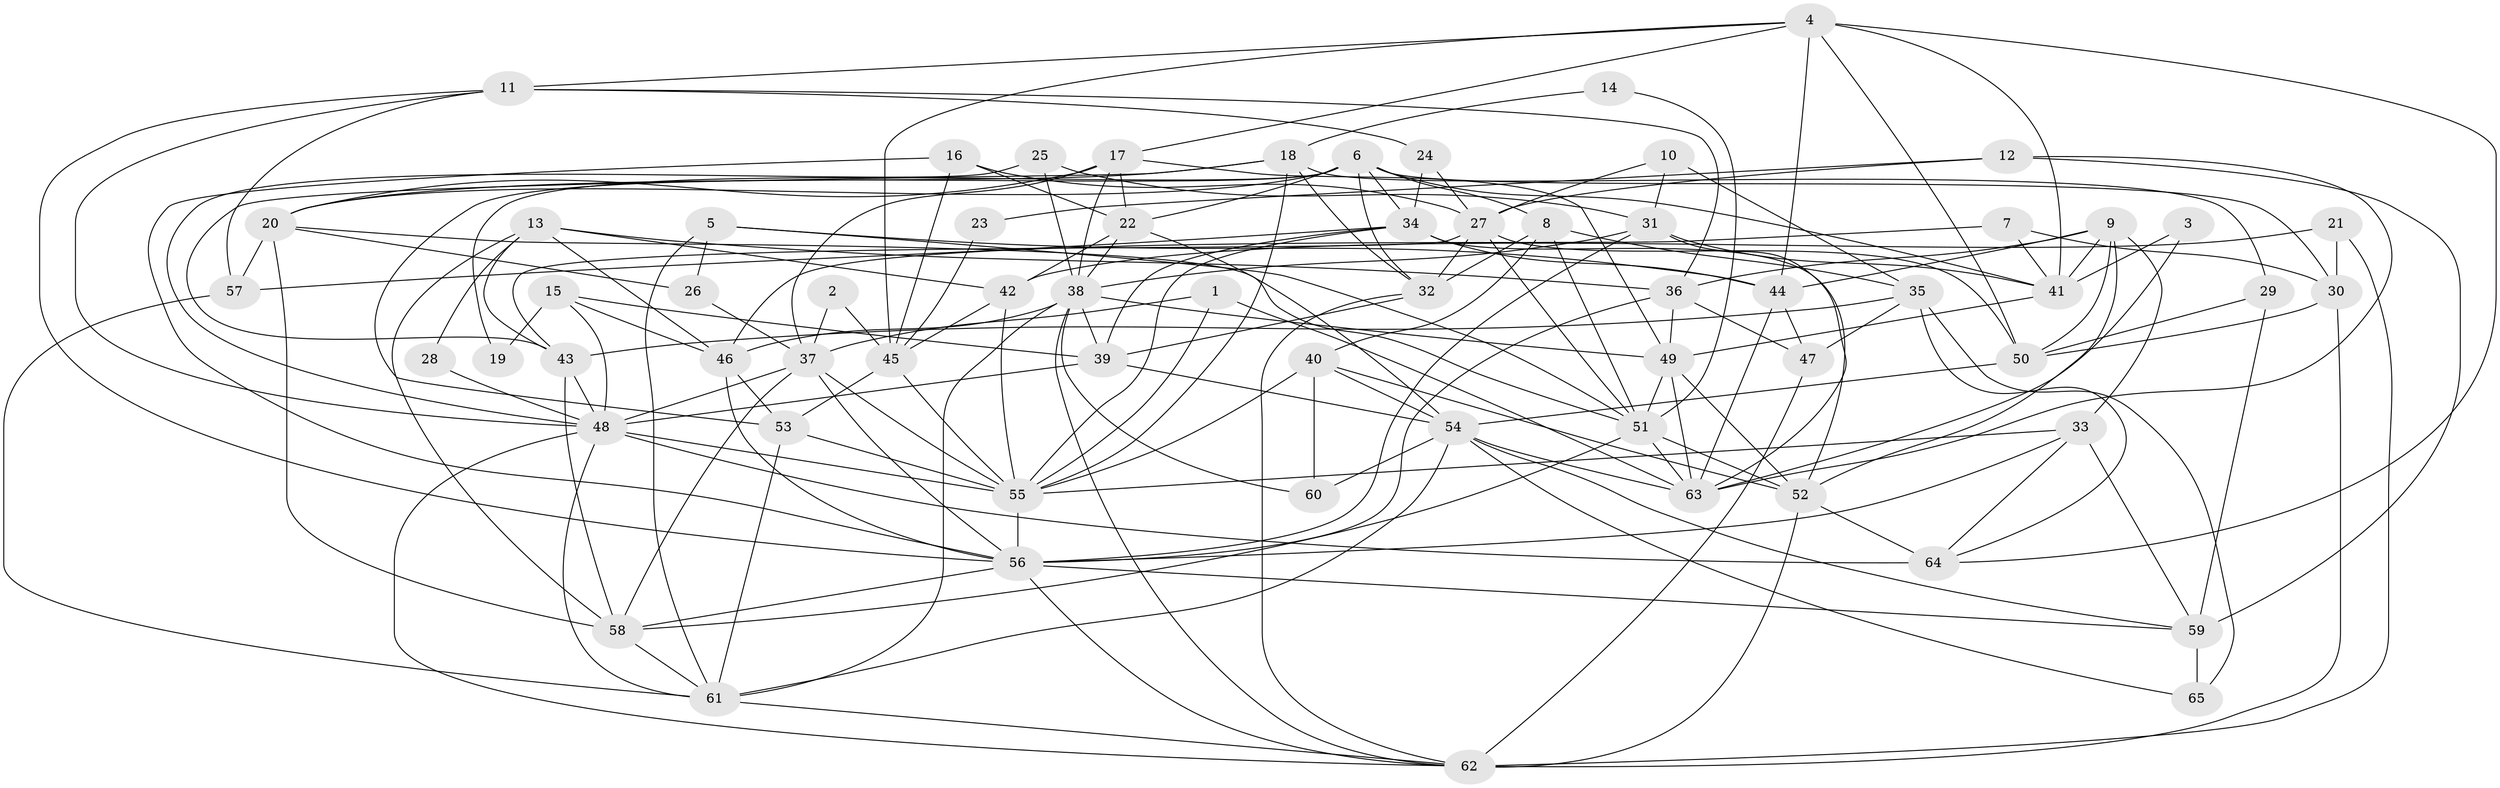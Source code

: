 // original degree distribution, {5: 0.16923076923076924, 3: 0.25384615384615383, 2: 0.16153846153846155, 4: 0.25384615384615383, 6: 0.1076923076923077, 8: 0.03076923076923077, 7: 0.023076923076923078}
// Generated by graph-tools (version 1.1) at 2025/26/03/09/25 03:26:13]
// undirected, 65 vertices, 182 edges
graph export_dot {
graph [start="1"]
  node [color=gray90,style=filled];
  1;
  2;
  3;
  4;
  5;
  6;
  7;
  8;
  9;
  10;
  11;
  12;
  13;
  14;
  15;
  16;
  17;
  18;
  19;
  20;
  21;
  22;
  23;
  24;
  25;
  26;
  27;
  28;
  29;
  30;
  31;
  32;
  33;
  34;
  35;
  36;
  37;
  38;
  39;
  40;
  41;
  42;
  43;
  44;
  45;
  46;
  47;
  48;
  49;
  50;
  51;
  52;
  53;
  54;
  55;
  56;
  57;
  58;
  59;
  60;
  61;
  62;
  63;
  64;
  65;
  1 -- 37 [weight=1.0];
  1 -- 55 [weight=1.0];
  1 -- 63 [weight=1.0];
  2 -- 37 [weight=1.0];
  2 -- 45 [weight=1.0];
  3 -- 41 [weight=1.0];
  3 -- 63 [weight=1.0];
  4 -- 11 [weight=1.0];
  4 -- 17 [weight=1.0];
  4 -- 41 [weight=1.0];
  4 -- 44 [weight=1.0];
  4 -- 45 [weight=1.0];
  4 -- 50 [weight=1.0];
  4 -- 64 [weight=1.0];
  5 -- 26 [weight=1.0];
  5 -- 44 [weight=1.0];
  5 -- 51 [weight=1.0];
  5 -- 61 [weight=1.0];
  6 -- 8 [weight=1.0];
  6 -- 19 [weight=1.0];
  6 -- 20 [weight=1.0];
  6 -- 22 [weight=1.0];
  6 -- 30 [weight=1.0];
  6 -- 32 [weight=1.0];
  6 -- 34 [weight=1.0];
  6 -- 41 [weight=1.0];
  6 -- 53 [weight=1.0];
  7 -- 30 [weight=1.0];
  7 -- 41 [weight=1.0];
  7 -- 46 [weight=1.0];
  8 -- 32 [weight=1.0];
  8 -- 35 [weight=1.0];
  8 -- 40 [weight=1.0];
  8 -- 51 [weight=1.0];
  9 -- 33 [weight=1.0];
  9 -- 36 [weight=1.0];
  9 -- 41 [weight=1.0];
  9 -- 44 [weight=1.0];
  9 -- 50 [weight=1.0];
  9 -- 52 [weight=1.0];
  10 -- 27 [weight=1.0];
  10 -- 31 [weight=1.0];
  10 -- 35 [weight=2.0];
  11 -- 24 [weight=1.0];
  11 -- 36 [weight=1.0];
  11 -- 48 [weight=1.0];
  11 -- 56 [weight=1.0];
  11 -- 57 [weight=1.0];
  12 -- 23 [weight=1.0];
  12 -- 27 [weight=1.0];
  12 -- 59 [weight=1.0];
  12 -- 63 [weight=1.0];
  13 -- 28 [weight=1.0];
  13 -- 36 [weight=1.0];
  13 -- 42 [weight=1.0];
  13 -- 43 [weight=1.0];
  13 -- 46 [weight=1.0];
  13 -- 58 [weight=1.0];
  14 -- 18 [weight=1.0];
  14 -- 51 [weight=1.0];
  15 -- 19 [weight=1.0];
  15 -- 39 [weight=2.0];
  15 -- 46 [weight=1.0];
  15 -- 48 [weight=1.0];
  16 -- 22 [weight=1.0];
  16 -- 27 [weight=1.0];
  16 -- 45 [weight=1.0];
  16 -- 56 [weight=1.0];
  17 -- 20 [weight=1.0];
  17 -- 22 [weight=1.0];
  17 -- 37 [weight=1.0];
  17 -- 38 [weight=1.0];
  17 -- 49 [weight=1.0];
  18 -- 20 [weight=1.0];
  18 -- 29 [weight=1.0];
  18 -- 32 [weight=1.0];
  18 -- 43 [weight=1.0];
  18 -- 55 [weight=1.0];
  20 -- 26 [weight=1.0];
  20 -- 51 [weight=1.0];
  20 -- 57 [weight=1.0];
  20 -- 58 [weight=1.0];
  21 -- 30 [weight=1.0];
  21 -- 42 [weight=1.0];
  21 -- 62 [weight=2.0];
  22 -- 38 [weight=1.0];
  22 -- 42 [weight=1.0];
  22 -- 54 [weight=1.0];
  23 -- 45 [weight=1.0];
  24 -- 27 [weight=1.0];
  24 -- 34 [weight=1.0];
  25 -- 31 [weight=1.0];
  25 -- 38 [weight=1.0];
  25 -- 48 [weight=1.0];
  26 -- 37 [weight=1.0];
  27 -- 32 [weight=1.0];
  27 -- 43 [weight=1.0];
  27 -- 50 [weight=3.0];
  27 -- 51 [weight=2.0];
  28 -- 48 [weight=1.0];
  29 -- 50 [weight=1.0];
  29 -- 59 [weight=1.0];
  30 -- 50 [weight=1.0];
  30 -- 62 [weight=1.0];
  31 -- 38 [weight=1.0];
  31 -- 41 [weight=1.0];
  31 -- 56 [weight=1.0];
  31 -- 63 [weight=1.0];
  32 -- 39 [weight=1.0];
  32 -- 62 [weight=1.0];
  33 -- 55 [weight=1.0];
  33 -- 56 [weight=1.0];
  33 -- 59 [weight=1.0];
  33 -- 64 [weight=1.0];
  34 -- 39 [weight=1.0];
  34 -- 44 [weight=1.0];
  34 -- 52 [weight=1.0];
  34 -- 55 [weight=1.0];
  34 -- 57 [weight=1.0];
  35 -- 43 [weight=1.0];
  35 -- 47 [weight=2.0];
  35 -- 64 [weight=1.0];
  35 -- 65 [weight=1.0];
  36 -- 47 [weight=1.0];
  36 -- 49 [weight=2.0];
  36 -- 56 [weight=1.0];
  37 -- 48 [weight=1.0];
  37 -- 55 [weight=1.0];
  37 -- 56 [weight=1.0];
  37 -- 58 [weight=1.0];
  38 -- 39 [weight=1.0];
  38 -- 46 [weight=1.0];
  38 -- 49 [weight=1.0];
  38 -- 60 [weight=1.0];
  38 -- 61 [weight=1.0];
  38 -- 62 [weight=1.0];
  39 -- 48 [weight=1.0];
  39 -- 54 [weight=1.0];
  40 -- 52 [weight=1.0];
  40 -- 54 [weight=1.0];
  40 -- 55 [weight=1.0];
  40 -- 60 [weight=1.0];
  41 -- 49 [weight=1.0];
  42 -- 45 [weight=1.0];
  42 -- 55 [weight=1.0];
  43 -- 48 [weight=1.0];
  43 -- 58 [weight=1.0];
  44 -- 47 [weight=2.0];
  44 -- 63 [weight=1.0];
  45 -- 53 [weight=1.0];
  45 -- 55 [weight=1.0];
  46 -- 53 [weight=1.0];
  46 -- 56 [weight=1.0];
  47 -- 62 [weight=1.0];
  48 -- 55 [weight=1.0];
  48 -- 61 [weight=1.0];
  48 -- 62 [weight=1.0];
  48 -- 64 [weight=1.0];
  49 -- 51 [weight=1.0];
  49 -- 52 [weight=1.0];
  49 -- 63 [weight=1.0];
  50 -- 54 [weight=1.0];
  51 -- 52 [weight=2.0];
  51 -- 58 [weight=1.0];
  51 -- 63 [weight=1.0];
  52 -- 62 [weight=1.0];
  52 -- 64 [weight=2.0];
  53 -- 55 [weight=1.0];
  53 -- 61 [weight=1.0];
  54 -- 59 [weight=1.0];
  54 -- 60 [weight=1.0];
  54 -- 61 [weight=1.0];
  54 -- 63 [weight=2.0];
  54 -- 65 [weight=1.0];
  55 -- 56 [weight=2.0];
  56 -- 58 [weight=1.0];
  56 -- 59 [weight=1.0];
  56 -- 62 [weight=1.0];
  57 -- 61 [weight=1.0];
  58 -- 61 [weight=1.0];
  59 -- 65 [weight=1.0];
  61 -- 62 [weight=1.0];
}
